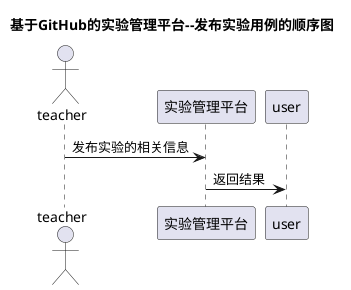 @startuml

title 基于GitHub的实验管理平台--发布实验用例的顺序图

actor teacher

teacher -> 实验管理平台:发布实验的相关信息

实验管理平台->user:返回结果



@enduml
